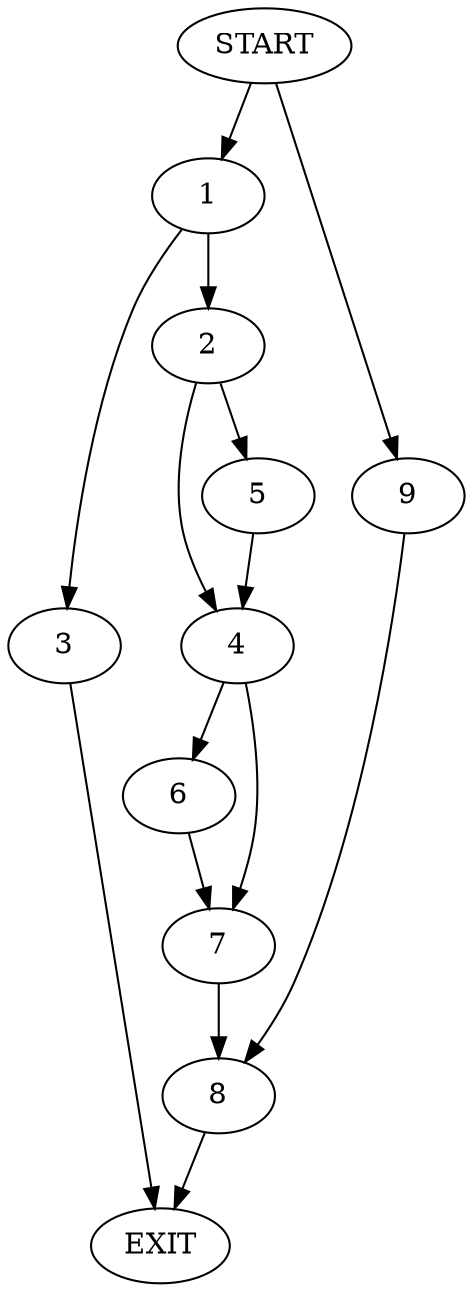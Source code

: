 digraph {
0 [label="START"]
10 [label="EXIT"]
0 -> 1
1 -> 2
1 -> 3
3 -> 10
2 -> 4
2 -> 5
5 -> 4
4 -> 6
4 -> 7
6 -> 7
7 -> 8
8 -> 10
0 -> 9
9 -> 8
}
